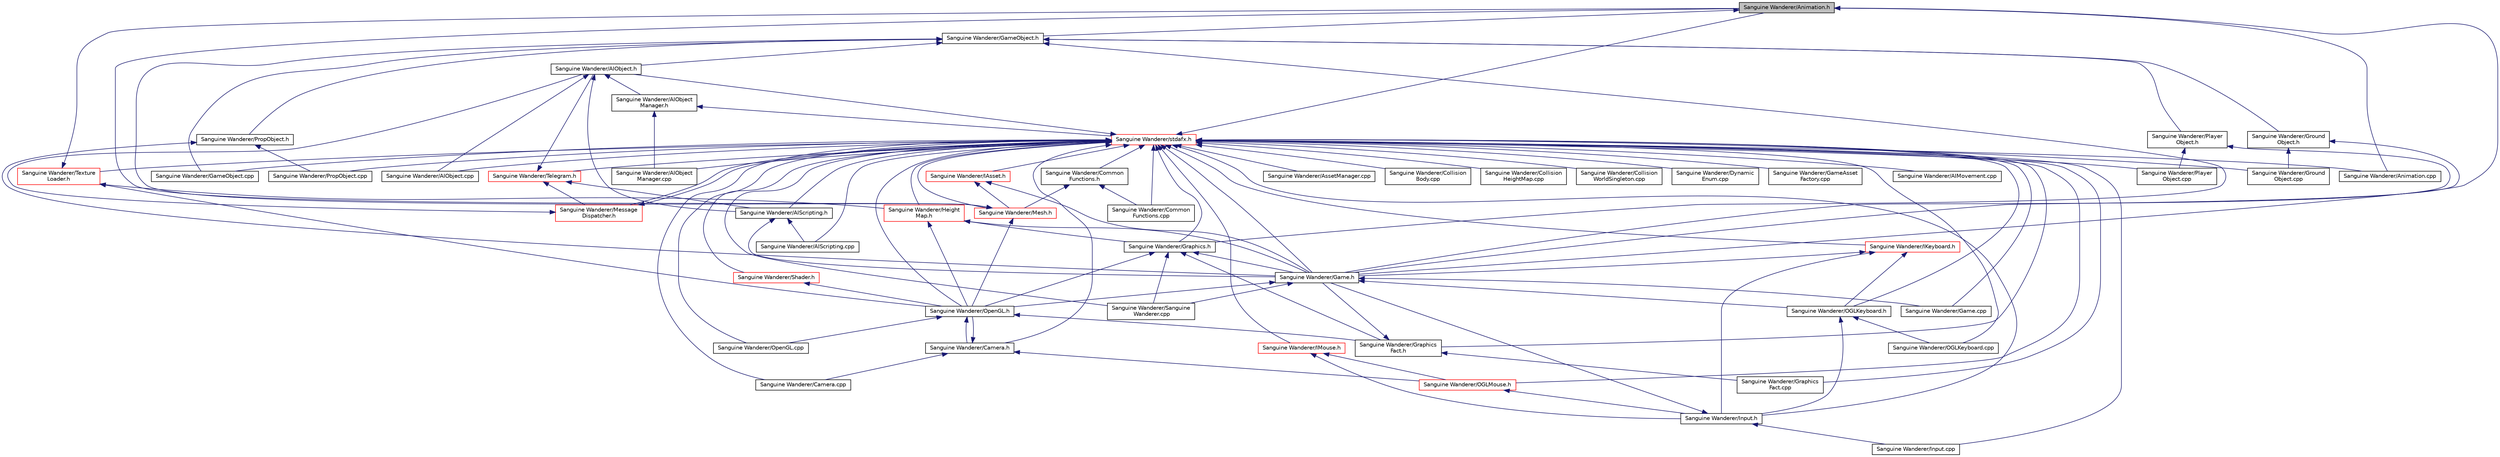 digraph "Sanguine Wanderer/Animation.h"
{
  edge [fontname="Helvetica",fontsize="10",labelfontname="Helvetica",labelfontsize="10"];
  node [fontname="Helvetica",fontsize="10",shape=record];
  Node1 [label="Sanguine Wanderer/Animation.h",height=0.2,width=0.4,color="black", fillcolor="grey75", style="filled" fontcolor="black"];
  Node1 -> Node2 [dir="back",color="midnightblue",fontsize="10",style="solid",fontname="Helvetica"];
  Node2 [label="Sanguine Wanderer/GameObject.h",height=0.2,width=0.4,color="black", fillcolor="white", style="filled",URL="$_game_object_8h.html",tooltip="Declares the game object class. "];
  Node2 -> Node3 [dir="back",color="midnightblue",fontsize="10",style="solid",fontname="Helvetica"];
  Node3 [label="Sanguine Wanderer/AIObject.h",height=0.2,width=0.4,color="black", fillcolor="white", style="filled",URL="$_a_i_object_8h.html"];
  Node3 -> Node4 [dir="back",color="midnightblue",fontsize="10",style="solid",fontname="Helvetica"];
  Node4 [label="Sanguine Wanderer/AIObject\lManager.h",height=0.2,width=0.4,color="black", fillcolor="white", style="filled",URL="$_a_i_object_manager_8h.html"];
  Node4 -> Node5 [dir="back",color="midnightblue",fontsize="10",style="solid",fontname="Helvetica"];
  Node5 [label="Sanguine Wanderer/stdafx.h",height=0.2,width=0.4,color="red", fillcolor="white", style="filled",URL="$stdafx_8h.html"];
  Node5 -> Node6 [dir="back",color="midnightblue",fontsize="10",style="solid",fontname="Helvetica"];
  Node6 [label="Sanguine Wanderer/AIMovement.cpp",height=0.2,width=0.4,color="black", fillcolor="white", style="filled",URL="$_a_i_movement_8cpp.html"];
  Node5 -> Node3 [dir="back",color="midnightblue",fontsize="10",style="solid",fontname="Helvetica"];
  Node5 -> Node7 [dir="back",color="midnightblue",fontsize="10",style="solid",fontname="Helvetica"];
  Node7 [label="Sanguine Wanderer/Telegram.h",height=0.2,width=0.4,color="red", fillcolor="white", style="filled",URL="$_telegram_8h.html"];
  Node7 -> Node8 [dir="back",color="midnightblue",fontsize="10",style="solid",fontname="Helvetica"];
  Node8 [label="Sanguine Wanderer/Message\lDispatcher.h",height=0.2,width=0.4,color="red", fillcolor="white", style="filled",URL="$_message_dispatcher_8h.html"];
  Node8 -> Node5 [dir="back",color="midnightblue",fontsize="10",style="solid",fontname="Helvetica"];
  Node8 -> Node3 [dir="back",color="midnightblue",fontsize="10",style="solid",fontname="Helvetica"];
  Node7 -> Node3 [dir="back",color="midnightblue",fontsize="10",style="solid",fontname="Helvetica"];
  Node7 -> Node9 [dir="back",color="midnightblue",fontsize="10",style="solid",fontname="Helvetica"];
  Node9 [label="Sanguine Wanderer/AIScripting.h",height=0.2,width=0.4,color="black", fillcolor="white", style="filled",URL="$_a_i_scripting_8h.html"];
  Node9 -> Node10 [dir="back",color="midnightblue",fontsize="10",style="solid",fontname="Helvetica"];
  Node10 [label="Sanguine Wanderer/AIScripting.cpp",height=0.2,width=0.4,color="black", fillcolor="white", style="filled",URL="$_a_i_scripting_8cpp.html"];
  Node9 -> Node11 [dir="back",color="midnightblue",fontsize="10",style="solid",fontname="Helvetica"];
  Node11 [label="Sanguine Wanderer/Game.h",height=0.2,width=0.4,color="black", fillcolor="white", style="filled",URL="$_game_8h.html",tooltip="Declares the game class. "];
  Node11 -> Node12 [dir="back",color="midnightblue",fontsize="10",style="solid",fontname="Helvetica"];
  Node12 [label="Sanguine Wanderer/OpenGL.h",height=0.2,width=0.4,color="black", fillcolor="white", style="filled",URL="$_open_g_l_8h.html",tooltip="Declares the open gl class. "];
  Node12 -> Node13 [dir="back",color="midnightblue",fontsize="10",style="solid",fontname="Helvetica"];
  Node13 [label="Sanguine Wanderer/Camera.h",height=0.2,width=0.4,color="black", fillcolor="white", style="filled",URL="$_camera_8h.html",tooltip="Declares the camera class. "];
  Node13 -> Node14 [dir="back",color="midnightblue",fontsize="10",style="solid",fontname="Helvetica"];
  Node14 [label="Sanguine Wanderer/Camera.cpp",height=0.2,width=0.4,color="black", fillcolor="white", style="filled",URL="$_camera_8cpp.html"];
  Node13 -> Node12 [dir="back",color="midnightblue",fontsize="10",style="solid",fontname="Helvetica"];
  Node13 -> Node15 [dir="back",color="midnightblue",fontsize="10",style="solid",fontname="Helvetica"];
  Node15 [label="Sanguine Wanderer/OGLMouse.h",height=0.2,width=0.4,color="red", fillcolor="white", style="filled",URL="$_o_g_l_mouse_8h.html"];
  Node15 -> Node16 [dir="back",color="midnightblue",fontsize="10",style="solid",fontname="Helvetica"];
  Node16 [label="Sanguine Wanderer/Input.h",height=0.2,width=0.4,color="black", fillcolor="white", style="filled",URL="$_input_8h.html"];
  Node16 -> Node11 [dir="back",color="midnightblue",fontsize="10",style="solid",fontname="Helvetica"];
  Node16 -> Node17 [dir="back",color="midnightblue",fontsize="10",style="solid",fontname="Helvetica"];
  Node17 [label="Sanguine Wanderer/Input.cpp",height=0.2,width=0.4,color="black", fillcolor="white", style="filled",URL="$_input_8cpp.html"];
  Node12 -> Node18 [dir="back",color="midnightblue",fontsize="10",style="solid",fontname="Helvetica"];
  Node18 [label="Sanguine Wanderer/Graphics\lFact.h",height=0.2,width=0.4,color="black", fillcolor="white", style="filled",URL="$_graphics_fact_8h.html"];
  Node18 -> Node11 [dir="back",color="midnightblue",fontsize="10",style="solid",fontname="Helvetica"];
  Node18 -> Node19 [dir="back",color="midnightblue",fontsize="10",style="solid",fontname="Helvetica"];
  Node19 [label="Sanguine Wanderer/Graphics\lFact.cpp",height=0.2,width=0.4,color="black", fillcolor="white", style="filled",URL="$_graphics_fact_8cpp.html"];
  Node12 -> Node20 [dir="back",color="midnightblue",fontsize="10",style="solid",fontname="Helvetica"];
  Node20 [label="Sanguine Wanderer/OpenGL.cpp",height=0.2,width=0.4,color="black", fillcolor="white", style="filled",URL="$_open_g_l_8cpp.html"];
  Node11 -> Node21 [dir="back",color="midnightblue",fontsize="10",style="solid",fontname="Helvetica"];
  Node21 [label="Sanguine Wanderer/OGLKeyboard.h",height=0.2,width=0.4,color="black", fillcolor="white", style="filled",URL="$_o_g_l_keyboard_8h.html"];
  Node21 -> Node16 [dir="back",color="midnightblue",fontsize="10",style="solid",fontname="Helvetica"];
  Node21 -> Node22 [dir="back",color="midnightblue",fontsize="10",style="solid",fontname="Helvetica"];
  Node22 [label="Sanguine Wanderer/OGLKeyboard.cpp",height=0.2,width=0.4,color="black", fillcolor="white", style="filled",URL="$_o_g_l_keyboard_8cpp.html"];
  Node11 -> Node23 [dir="back",color="midnightblue",fontsize="10",style="solid",fontname="Helvetica"];
  Node23 [label="Sanguine Wanderer/Game.cpp",height=0.2,width=0.4,color="black", fillcolor="white", style="filled",URL="$_game_8cpp.html"];
  Node11 -> Node24 [dir="back",color="midnightblue",fontsize="10",style="solid",fontname="Helvetica"];
  Node24 [label="Sanguine Wanderer/Sanguine\l Wanderer.cpp",height=0.2,width=0.4,color="black", fillcolor="white", style="filled",URL="$_sanguine_01_wanderer_8cpp.html"];
  Node5 -> Node8 [dir="back",color="midnightblue",fontsize="10",style="solid",fontname="Helvetica"];
  Node5 -> Node1 [dir="back",color="midnightblue",fontsize="10",style="solid",fontname="Helvetica"];
  Node5 -> Node25 [dir="back",color="midnightblue",fontsize="10",style="solid",fontname="Helvetica"];
  Node25 [label="Sanguine Wanderer/Mesh.h",height=0.2,width=0.4,color="red", fillcolor="white", style="filled",URL="$_mesh_8h.html",tooltip="Declares the mesh class. "];
  Node25 -> Node1 [dir="back",color="midnightblue",fontsize="10",style="solid",fontname="Helvetica"];
  Node25 -> Node2 [dir="back",color="midnightblue",fontsize="10",style="solid",fontname="Helvetica"];
  Node25 -> Node12 [dir="back",color="midnightblue",fontsize="10",style="solid",fontname="Helvetica"];
  Node5 -> Node26 [dir="back",color="midnightblue",fontsize="10",style="solid",fontname="Helvetica"];
  Node26 [label="Sanguine Wanderer/IAsset.h",height=0.2,width=0.4,color="red", fillcolor="white", style="filled",URL="$_i_asset_8h.html"];
  Node26 -> Node25 [dir="back",color="midnightblue",fontsize="10",style="solid",fontname="Helvetica"];
  Node26 -> Node11 [dir="back",color="midnightblue",fontsize="10",style="solid",fontname="Helvetica"];
  Node5 -> Node27 [dir="back",color="midnightblue",fontsize="10",style="solid",fontname="Helvetica"];
  Node27 [label="Sanguine Wanderer/Common\lFunctions.h",height=0.2,width=0.4,color="black", fillcolor="white", style="filled",URL="$_common_functions_8h.html"];
  Node27 -> Node25 [dir="back",color="midnightblue",fontsize="10",style="solid",fontname="Helvetica"];
  Node27 -> Node28 [dir="back",color="midnightblue",fontsize="10",style="solid",fontname="Helvetica"];
  Node28 [label="Sanguine Wanderer/Common\lFunctions.cpp",height=0.2,width=0.4,color="black", fillcolor="white", style="filled",URL="$_common_functions_8cpp.html"];
  Node5 -> Node29 [dir="back",color="midnightblue",fontsize="10",style="solid",fontname="Helvetica"];
  Node29 [label="Sanguine Wanderer/Texture\lLoader.h",height=0.2,width=0.4,color="red", fillcolor="white", style="filled",URL="$_texture_loader_8h.html",tooltip="Declares the texture loader class. "];
  Node29 -> Node1 [dir="back",color="midnightblue",fontsize="10",style="solid",fontname="Helvetica"];
  Node29 -> Node30 [dir="back",color="midnightblue",fontsize="10",style="solid",fontname="Helvetica"];
  Node30 [label="Sanguine Wanderer/Height\lMap.h",height=0.2,width=0.4,color="red", fillcolor="white", style="filled",URL="$_height_map_8h.html",tooltip="Declares the height map class. "];
  Node30 -> Node31 [dir="back",color="midnightblue",fontsize="10",style="solid",fontname="Helvetica"];
  Node31 [label="Sanguine Wanderer/Graphics.h",height=0.2,width=0.4,color="black", fillcolor="white", style="filled",URL="$_graphics_8h.html",tooltip="Declares the graphics class. "];
  Node31 -> Node12 [dir="back",color="midnightblue",fontsize="10",style="solid",fontname="Helvetica"];
  Node31 -> Node11 [dir="back",color="midnightblue",fontsize="10",style="solid",fontname="Helvetica"];
  Node31 -> Node18 [dir="back",color="midnightblue",fontsize="10",style="solid",fontname="Helvetica"];
  Node31 -> Node24 [dir="back",color="midnightblue",fontsize="10",style="solid",fontname="Helvetica"];
  Node30 -> Node12 [dir="back",color="midnightblue",fontsize="10",style="solid",fontname="Helvetica"];
  Node30 -> Node11 [dir="back",color="midnightblue",fontsize="10",style="solid",fontname="Helvetica"];
  Node29 -> Node12 [dir="back",color="midnightblue",fontsize="10",style="solid",fontname="Helvetica"];
  Node5 -> Node32 [dir="back",color="midnightblue",fontsize="10",style="solid",fontname="Helvetica"];
  Node32 [label="Sanguine Wanderer/AIObject.cpp",height=0.2,width=0.4,color="black", fillcolor="white", style="filled",URL="$_a_i_object_8cpp.html"];
  Node5 -> Node33 [dir="back",color="midnightblue",fontsize="10",style="solid",fontname="Helvetica"];
  Node33 [label="Sanguine Wanderer/AIObject\lManager.cpp",height=0.2,width=0.4,color="black", fillcolor="white", style="filled",URL="$_a_i_object_manager_8cpp.html"];
  Node5 -> Node10 [dir="back",color="midnightblue",fontsize="10",style="solid",fontname="Helvetica"];
  Node5 -> Node9 [dir="back",color="midnightblue",fontsize="10",style="solid",fontname="Helvetica"];
  Node5 -> Node34 [dir="back",color="midnightblue",fontsize="10",style="solid",fontname="Helvetica"];
  Node34 [label="Sanguine Wanderer/Animation.cpp",height=0.2,width=0.4,color="black", fillcolor="white", style="filled",URL="$_animation_8cpp.html"];
  Node5 -> Node35 [dir="back",color="midnightblue",fontsize="10",style="solid",fontname="Helvetica"];
  Node35 [label="Sanguine Wanderer/AssetManager.cpp",height=0.2,width=0.4,color="black", fillcolor="white", style="filled",URL="$_asset_manager_8cpp.html"];
  Node5 -> Node14 [dir="back",color="midnightblue",fontsize="10",style="solid",fontname="Helvetica"];
  Node5 -> Node13 [dir="back",color="midnightblue",fontsize="10",style="solid",fontname="Helvetica"];
  Node5 -> Node12 [dir="back",color="midnightblue",fontsize="10",style="solid",fontname="Helvetica"];
  Node5 -> Node31 [dir="back",color="midnightblue",fontsize="10",style="solid",fontname="Helvetica"];
  Node5 -> Node30 [dir="back",color="midnightblue",fontsize="10",style="solid",fontname="Helvetica"];
  Node5 -> Node36 [dir="back",color="midnightblue",fontsize="10",style="solid",fontname="Helvetica"];
  Node36 [label="Sanguine Wanderer/Shader.h",height=0.2,width=0.4,color="red", fillcolor="white", style="filled",URL="$_shader_8h.html"];
  Node36 -> Node12 [dir="back",color="midnightblue",fontsize="10",style="solid",fontname="Helvetica"];
  Node5 -> Node11 [dir="back",color="midnightblue",fontsize="10",style="solid",fontname="Helvetica"];
  Node5 -> Node18 [dir="back",color="midnightblue",fontsize="10",style="solid",fontname="Helvetica"];
  Node5 -> Node16 [dir="back",color="midnightblue",fontsize="10",style="solid",fontname="Helvetica"];
  Node5 -> Node37 [dir="back",color="midnightblue",fontsize="10",style="solid",fontname="Helvetica"];
  Node37 [label="Sanguine Wanderer/IKeyboard.h",height=0.2,width=0.4,color="red", fillcolor="white", style="filled",URL="$_i_keyboard_8h.html"];
  Node37 -> Node16 [dir="back",color="midnightblue",fontsize="10",style="solid",fontname="Helvetica"];
  Node37 -> Node21 [dir="back",color="midnightblue",fontsize="10",style="solid",fontname="Helvetica"];
  Node37 -> Node11 [dir="back",color="midnightblue",fontsize="10",style="solid",fontname="Helvetica"];
  Node5 -> Node38 [dir="back",color="midnightblue",fontsize="10",style="solid",fontname="Helvetica"];
  Node38 [label="Sanguine Wanderer/IMouse.h",height=0.2,width=0.4,color="red", fillcolor="white", style="filled",URL="$_i_mouse_8h.html"];
  Node38 -> Node16 [dir="back",color="midnightblue",fontsize="10",style="solid",fontname="Helvetica"];
  Node38 -> Node15 [dir="back",color="midnightblue",fontsize="10",style="solid",fontname="Helvetica"];
  Node5 -> Node21 [dir="back",color="midnightblue",fontsize="10",style="solid",fontname="Helvetica"];
  Node5 -> Node15 [dir="back",color="midnightblue",fontsize="10",style="solid",fontname="Helvetica"];
  Node5 -> Node39 [dir="back",color="midnightblue",fontsize="10",style="solid",fontname="Helvetica"];
  Node39 [label="Sanguine Wanderer/Collision\lBody.cpp",height=0.2,width=0.4,color="black", fillcolor="white", style="filled",URL="$_collision_body_8cpp.html"];
  Node5 -> Node40 [dir="back",color="midnightblue",fontsize="10",style="solid",fontname="Helvetica"];
  Node40 [label="Sanguine Wanderer/Collision\lHeightMap.cpp",height=0.2,width=0.4,color="black", fillcolor="white", style="filled",URL="$_collision_height_map_8cpp.html"];
  Node5 -> Node41 [dir="back",color="midnightblue",fontsize="10",style="solid",fontname="Helvetica"];
  Node41 [label="Sanguine Wanderer/Collision\lWorldSingleton.cpp",height=0.2,width=0.4,color="black", fillcolor="white", style="filled",URL="$_collision_world_singleton_8cpp.html"];
  Node5 -> Node28 [dir="back",color="midnightblue",fontsize="10",style="solid",fontname="Helvetica"];
  Node5 -> Node42 [dir="back",color="midnightblue",fontsize="10",style="solid",fontname="Helvetica"];
  Node42 [label="Sanguine Wanderer/Dynamic\lEnum.cpp",height=0.2,width=0.4,color="black", fillcolor="white", style="filled",URL="$_dynamic_enum_8cpp.html"];
  Node5 -> Node23 [dir="back",color="midnightblue",fontsize="10",style="solid",fontname="Helvetica"];
  Node5 -> Node43 [dir="back",color="midnightblue",fontsize="10",style="solid",fontname="Helvetica"];
  Node43 [label="Sanguine Wanderer/GameAsset\lFactory.cpp",height=0.2,width=0.4,color="black", fillcolor="white", style="filled",URL="$_game_asset_factory_8cpp.html"];
  Node5 -> Node44 [dir="back",color="midnightblue",fontsize="10",style="solid",fontname="Helvetica"];
  Node44 [label="Sanguine Wanderer/GameObject.cpp",height=0.2,width=0.4,color="black", fillcolor="white", style="filled",URL="$_game_object_8cpp.html"];
  Node5 -> Node19 [dir="back",color="midnightblue",fontsize="10",style="solid",fontname="Helvetica"];
  Node5 -> Node45 [dir="back",color="midnightblue",fontsize="10",style="solid",fontname="Helvetica"];
  Node45 [label="Sanguine Wanderer/Ground\lObject.cpp",height=0.2,width=0.4,color="black", fillcolor="white", style="filled",URL="$_ground_object_8cpp.html"];
  Node5 -> Node17 [dir="back",color="midnightblue",fontsize="10",style="solid",fontname="Helvetica"];
  Node5 -> Node22 [dir="back",color="midnightblue",fontsize="10",style="solid",fontname="Helvetica"];
  Node5 -> Node20 [dir="back",color="midnightblue",fontsize="10",style="solid",fontname="Helvetica"];
  Node5 -> Node46 [dir="back",color="midnightblue",fontsize="10",style="solid",fontname="Helvetica"];
  Node46 [label="Sanguine Wanderer/Player\lObject.cpp",height=0.2,width=0.4,color="black", fillcolor="white", style="filled",URL="$_player_object_8cpp.html"];
  Node5 -> Node47 [dir="back",color="midnightblue",fontsize="10",style="solid",fontname="Helvetica"];
  Node47 [label="Sanguine Wanderer/PropObject.cpp",height=0.2,width=0.4,color="black", fillcolor="white", style="filled",URL="$_prop_object_8cpp.html"];
  Node5 -> Node24 [dir="back",color="midnightblue",fontsize="10",style="solid",fontname="Helvetica"];
  Node4 -> Node33 [dir="back",color="midnightblue",fontsize="10",style="solid",fontname="Helvetica"];
  Node3 -> Node32 [dir="back",color="midnightblue",fontsize="10",style="solid",fontname="Helvetica"];
  Node3 -> Node9 [dir="back",color="midnightblue",fontsize="10",style="solid",fontname="Helvetica"];
  Node2 -> Node31 [dir="back",color="midnightblue",fontsize="10",style="solid",fontname="Helvetica"];
  Node2 -> Node48 [dir="back",color="midnightblue",fontsize="10",style="solid",fontname="Helvetica"];
  Node48 [label="Sanguine Wanderer/Player\lObject.h",height=0.2,width=0.4,color="black", fillcolor="white", style="filled",URL="$_player_object_8h.html",tooltip="Declares the player object class. "];
  Node48 -> Node11 [dir="back",color="midnightblue",fontsize="10",style="solid",fontname="Helvetica"];
  Node48 -> Node46 [dir="back",color="midnightblue",fontsize="10",style="solid",fontname="Helvetica"];
  Node2 -> Node49 [dir="back",color="midnightblue",fontsize="10",style="solid",fontname="Helvetica"];
  Node49 [label="Sanguine Wanderer/Ground\lObject.h",height=0.2,width=0.4,color="black", fillcolor="white", style="filled",URL="$_ground_object_8h.html",tooltip="Declares the ground object class. "];
  Node49 -> Node11 [dir="back",color="midnightblue",fontsize="10",style="solid",fontname="Helvetica"];
  Node49 -> Node45 [dir="back",color="midnightblue",fontsize="10",style="solid",fontname="Helvetica"];
  Node2 -> Node50 [dir="back",color="midnightblue",fontsize="10",style="solid",fontname="Helvetica"];
  Node50 [label="Sanguine Wanderer/PropObject.h",height=0.2,width=0.4,color="black", fillcolor="white", style="filled",URL="$_prop_object_8h.html",tooltip="Declares the property object class. "];
  Node50 -> Node11 [dir="back",color="midnightblue",fontsize="10",style="solid",fontname="Helvetica"];
  Node50 -> Node47 [dir="back",color="midnightblue",fontsize="10",style="solid",fontname="Helvetica"];
  Node2 -> Node44 [dir="back",color="midnightblue",fontsize="10",style="solid",fontname="Helvetica"];
  Node1 -> Node34 [dir="back",color="midnightblue",fontsize="10",style="solid",fontname="Helvetica"];
  Node1 -> Node11 [dir="back",color="midnightblue",fontsize="10",style="solid",fontname="Helvetica"];
}
